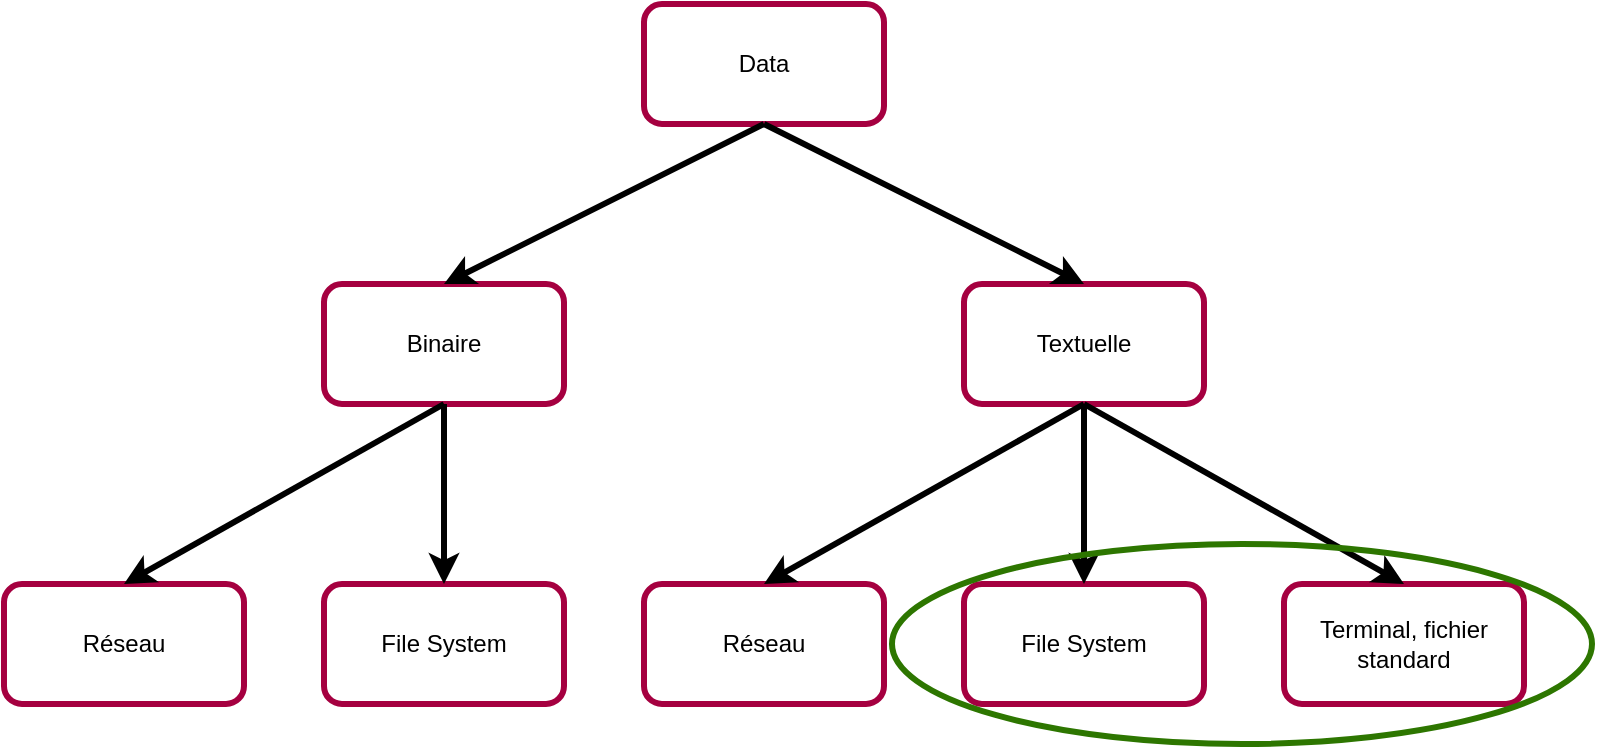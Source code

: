 <mxfile version="24.7.8">
  <diagram name="Page-1" id="1CKAjfqY7ALxLq_v77wm">
    <mxGraphModel dx="2261" dy="870" grid="1" gridSize="10" guides="1" tooltips="1" connect="1" arrows="1" fold="1" page="1" pageScale="1" pageWidth="827" pageHeight="1169" background="#ffffff" math="0" shadow="0">
      <root>
        <mxCell id="0" />
        <mxCell id="1" parent="0" />
        <mxCell id="1kCL2q7PftZDRcPLPhKC-1" value="Data" style="rounded=1;whiteSpace=wrap;html=1;fontColor=#000000;strokeWidth=3;fillColor=none;strokeColor=#A50040;" vertex="1" parent="1">
          <mxGeometry x="320" y="140" width="120" height="60" as="geometry" />
        </mxCell>
        <mxCell id="1kCL2q7PftZDRcPLPhKC-2" value="Binaire" style="rounded=1;whiteSpace=wrap;html=1;fontColor=#000000;strokeWidth=3;fillColor=none;strokeColor=#A50040;" vertex="1" parent="1">
          <mxGeometry x="160" y="280" width="120" height="60" as="geometry" />
        </mxCell>
        <mxCell id="1kCL2q7PftZDRcPLPhKC-3" value="Textuelle" style="rounded=1;whiteSpace=wrap;html=1;fontColor=#000000;strokeWidth=3;fillColor=none;strokeColor=#A50040;" vertex="1" parent="1">
          <mxGeometry x="480" y="280" width="120" height="60" as="geometry" />
        </mxCell>
        <mxCell id="1kCL2q7PftZDRcPLPhKC-4" value="" style="endArrow=classic;html=1;rounded=0;exitX=0.5;exitY=1;exitDx=0;exitDy=0;entryX=0.5;entryY=0;entryDx=0;entryDy=0;strokeWidth=3;strokeColor=#000000;fontColor=#000000;" edge="1" parent="1" source="1kCL2q7PftZDRcPLPhKC-1" target="1kCL2q7PftZDRcPLPhKC-3">
          <mxGeometry width="50" height="50" relative="1" as="geometry">
            <mxPoint x="480" y="470" as="sourcePoint" />
            <mxPoint x="530" y="420" as="targetPoint" />
          </mxGeometry>
        </mxCell>
        <mxCell id="1kCL2q7PftZDRcPLPhKC-5" value="" style="endArrow=classic;html=1;rounded=0;exitX=0.5;exitY=1;exitDx=0;exitDy=0;entryX=0.5;entryY=0;entryDx=0;entryDy=0;strokeColor=#000000;strokeWidth=3;fontColor=#000000;" edge="1" parent="1" source="1kCL2q7PftZDRcPLPhKC-1" target="1kCL2q7PftZDRcPLPhKC-2">
          <mxGeometry width="50" height="50" relative="1" as="geometry">
            <mxPoint x="390" y="230" as="sourcePoint" />
            <mxPoint x="550" y="290" as="targetPoint" />
          </mxGeometry>
        </mxCell>
        <mxCell id="1kCL2q7PftZDRcPLPhKC-6" value="Réseau" style="rounded=1;whiteSpace=wrap;html=1;fontColor=#000000;strokeWidth=3;fillColor=none;strokeColor=#A50040;" vertex="1" parent="1">
          <mxGeometry x="320" y="430" width="120" height="60" as="geometry" />
        </mxCell>
        <mxCell id="1kCL2q7PftZDRcPLPhKC-7" value="File System" style="rounded=1;whiteSpace=wrap;html=1;fontColor=#000000;strokeWidth=3;fillColor=none;strokeColor=#A50040;" vertex="1" parent="1">
          <mxGeometry x="480" y="430" width="120" height="60" as="geometry" />
        </mxCell>
        <mxCell id="1kCL2q7PftZDRcPLPhKC-8" value="" style="endArrow=classic;html=1;rounded=0;exitX=0.5;exitY=1;exitDx=0;exitDy=0;entryX=0.5;entryY=0;entryDx=0;entryDy=0;strokeWidth=3;strokeColor=#000000;fontColor=#000000;" edge="1" parent="1" source="1kCL2q7PftZDRcPLPhKC-3" target="1kCL2q7PftZDRcPLPhKC-7">
          <mxGeometry width="50" height="50" relative="1" as="geometry">
            <mxPoint x="510" y="370" as="sourcePoint" />
            <mxPoint x="670" y="450" as="targetPoint" />
          </mxGeometry>
        </mxCell>
        <mxCell id="1kCL2q7PftZDRcPLPhKC-9" value="" style="endArrow=classic;html=1;rounded=0;exitX=0.5;exitY=1;exitDx=0;exitDy=0;entryX=0.5;entryY=0;entryDx=0;entryDy=0;strokeColor=#000000;strokeWidth=3;fontColor=#000000;" edge="1" parent="1" source="1kCL2q7PftZDRcPLPhKC-3" target="1kCL2q7PftZDRcPLPhKC-6">
          <mxGeometry width="50" height="50" relative="1" as="geometry">
            <mxPoint x="390" y="210" as="sourcePoint" />
            <mxPoint x="230" y="290" as="targetPoint" />
          </mxGeometry>
        </mxCell>
        <mxCell id="1kCL2q7PftZDRcPLPhKC-10" value="Terminal, fichier standard" style="rounded=1;whiteSpace=wrap;html=1;fontColor=#000000;strokeWidth=3;fillColor=none;strokeColor=#A50040;" vertex="1" parent="1">
          <mxGeometry x="640" y="430" width="120" height="60" as="geometry" />
        </mxCell>
        <mxCell id="1kCL2q7PftZDRcPLPhKC-11" value="" style="endArrow=classic;html=1;rounded=0;entryX=0.5;entryY=0;entryDx=0;entryDy=0;strokeColor=#000000;strokeWidth=3;fontColor=#000000;" edge="1" parent="1" target="1kCL2q7PftZDRcPLPhKC-10">
          <mxGeometry width="50" height="50" relative="1" as="geometry">
            <mxPoint x="540" y="340" as="sourcePoint" />
            <mxPoint x="390" y="440" as="targetPoint" />
          </mxGeometry>
        </mxCell>
        <mxCell id="1kCL2q7PftZDRcPLPhKC-12" value="Réseau" style="rounded=1;whiteSpace=wrap;html=1;fontColor=#000000;strokeWidth=3;fillColor=none;strokeColor=#A50040;" vertex="1" parent="1">
          <mxGeometry y="430" width="120" height="60" as="geometry" />
        </mxCell>
        <mxCell id="1kCL2q7PftZDRcPLPhKC-13" value="File System" style="rounded=1;whiteSpace=wrap;html=1;fontColor=#000000;strokeWidth=3;fillColor=none;strokeColor=#A50040;" vertex="1" parent="1">
          <mxGeometry x="160" y="430" width="120" height="60" as="geometry" />
        </mxCell>
        <mxCell id="1kCL2q7PftZDRcPLPhKC-14" value="" style="endArrow=classic;html=1;rounded=0;exitX=0.5;exitY=1;exitDx=0;exitDy=0;entryX=0.5;entryY=0;entryDx=0;entryDy=0;strokeWidth=3;strokeColor=#000000;fontColor=#000000;" edge="1" parent="1" target="1kCL2q7PftZDRcPLPhKC-13">
          <mxGeometry width="50" height="50" relative="1" as="geometry">
            <mxPoint x="220" y="340" as="sourcePoint" />
            <mxPoint x="350" y="450" as="targetPoint" />
          </mxGeometry>
        </mxCell>
        <mxCell id="1kCL2q7PftZDRcPLPhKC-15" value="" style="endArrow=classic;html=1;rounded=0;exitX=0.5;exitY=1;exitDx=0;exitDy=0;entryX=0.5;entryY=0;entryDx=0;entryDy=0;strokeColor=#000000;strokeWidth=3;fontColor=#000000;" edge="1" parent="1" target="1kCL2q7PftZDRcPLPhKC-12">
          <mxGeometry width="50" height="50" relative="1" as="geometry">
            <mxPoint x="220" y="340" as="sourcePoint" />
            <mxPoint x="-90" y="290" as="targetPoint" />
          </mxGeometry>
        </mxCell>
        <mxCell id="1kCL2q7PftZDRcPLPhKC-16" value="" style="ellipse;whiteSpace=wrap;html=1;fillColor=none;fontColor=#ffffff;strokeColor=#2D7600;strokeWidth=3;" vertex="1" parent="1">
          <mxGeometry x="444" y="410" width="350" height="100" as="geometry" />
        </mxCell>
      </root>
    </mxGraphModel>
  </diagram>
</mxfile>
